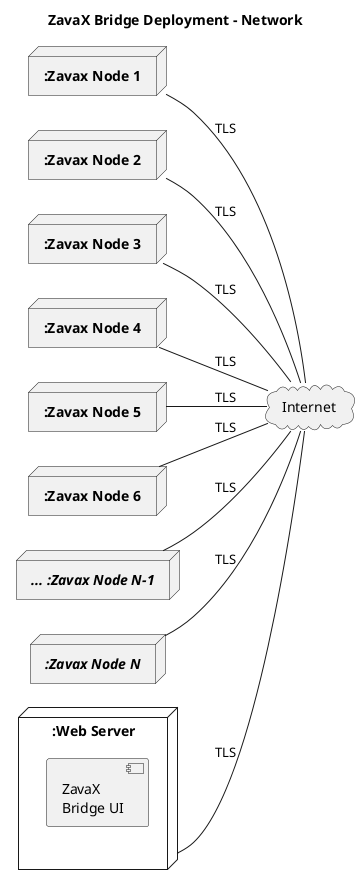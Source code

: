 @startuml
left to right direction
title ZavaX Bridge Deployment - Network
Node ":Web Server" as WS {

    [ZavaX\nBridge UI]
}

Cloud Internet as I

Node "<b>:Zavax Node 1" as ZN1
Node "<b>:Zavax Node 2" as ZN2
Node "<b>:Zavax Node 3" as ZN3
Node "<b>:Zavax Node 4" as ZN4
Node "<b>:Zavax Node 5" as ZN5
Node "<b>:Zavax Node 6" as ZN6
Node "<b><i>... :Zavax Node N-1" as ZN7
Node "<b><i>:Zavax Node N" as ZNX

ZN1 -- I : TLS
ZN2 -- I : TLS
ZN3 -- I : TLS
ZN4 -- I : TLS
ZN5 -- I : TLS
ZN6 -- I : TLS
ZN7 -- I : TLS
ZNX -- I : TLS
WS -- I : TLS
@enduml